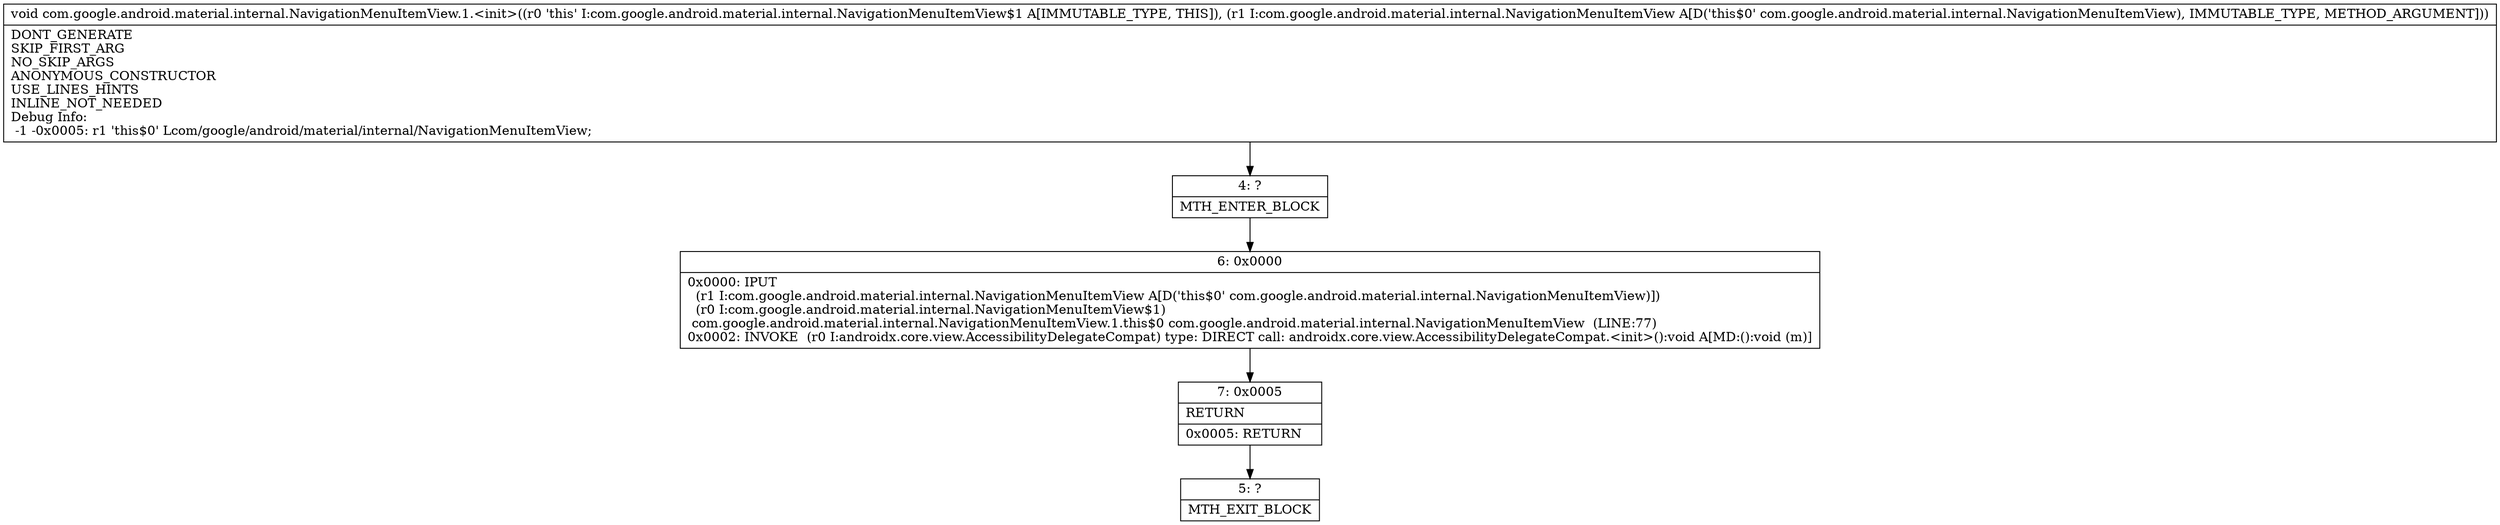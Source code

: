 digraph "CFG forcom.google.android.material.internal.NavigationMenuItemView.1.\<init\>(Lcom\/google\/android\/material\/internal\/NavigationMenuItemView;)V" {
Node_4 [shape=record,label="{4\:\ ?|MTH_ENTER_BLOCK\l}"];
Node_6 [shape=record,label="{6\:\ 0x0000|0x0000: IPUT  \l  (r1 I:com.google.android.material.internal.NavigationMenuItemView A[D('this$0' com.google.android.material.internal.NavigationMenuItemView)])\l  (r0 I:com.google.android.material.internal.NavigationMenuItemView$1)\l com.google.android.material.internal.NavigationMenuItemView.1.this$0 com.google.android.material.internal.NavigationMenuItemView  (LINE:77)\l0x0002: INVOKE  (r0 I:androidx.core.view.AccessibilityDelegateCompat) type: DIRECT call: androidx.core.view.AccessibilityDelegateCompat.\<init\>():void A[MD:():void (m)]\l}"];
Node_7 [shape=record,label="{7\:\ 0x0005|RETURN\l|0x0005: RETURN   \l}"];
Node_5 [shape=record,label="{5\:\ ?|MTH_EXIT_BLOCK\l}"];
MethodNode[shape=record,label="{void com.google.android.material.internal.NavigationMenuItemView.1.\<init\>((r0 'this' I:com.google.android.material.internal.NavigationMenuItemView$1 A[IMMUTABLE_TYPE, THIS]), (r1 I:com.google.android.material.internal.NavigationMenuItemView A[D('this$0' com.google.android.material.internal.NavigationMenuItemView), IMMUTABLE_TYPE, METHOD_ARGUMENT]))  | DONT_GENERATE\lSKIP_FIRST_ARG\lNO_SKIP_ARGS\lANONYMOUS_CONSTRUCTOR\lUSE_LINES_HINTS\lINLINE_NOT_NEEDED\lDebug Info:\l  \-1 \-0x0005: r1 'this$0' Lcom\/google\/android\/material\/internal\/NavigationMenuItemView;\l}"];
MethodNode -> Node_4;Node_4 -> Node_6;
Node_6 -> Node_7;
Node_7 -> Node_5;
}

